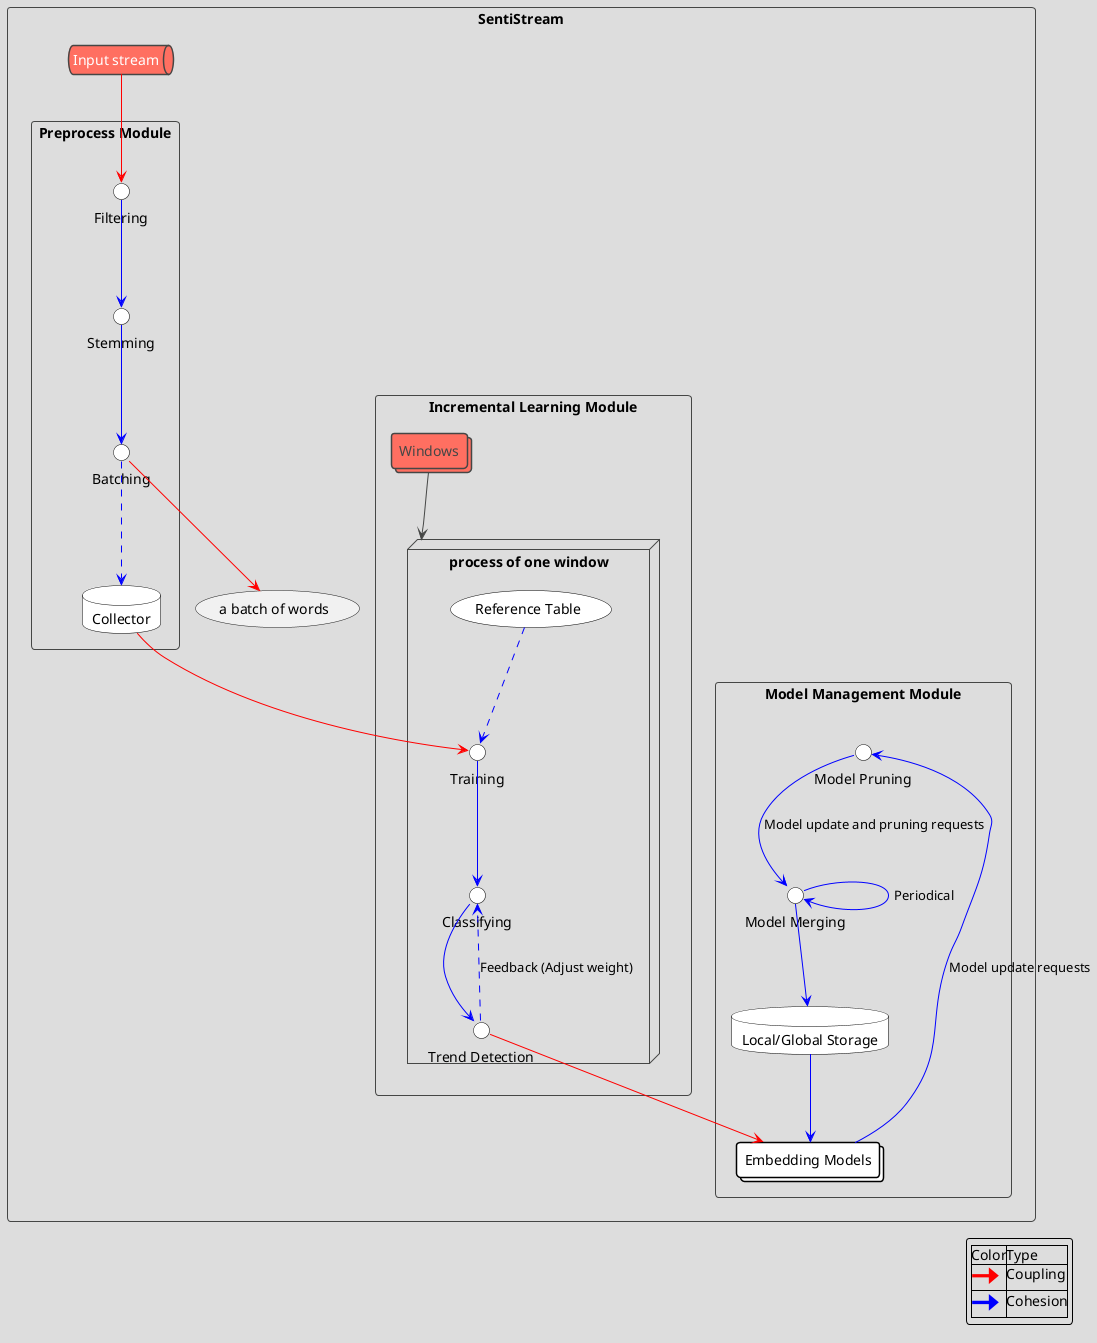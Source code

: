 @startuml q4
!theme toy
rectangle SentiStream {

    queue "Input stream" as inp
    (a batch of words) as batch
    rectangle "Preprocess Module" as 1 {
        circle Filtering as a1 #FFFFFF;line:000000;text:000000
        circle Stemming as a2 #FFFFFF;line:000000;text:000000
        circle Batching as a3 #FFFFFF;line:000000;text:000000
        database Collector as a4 #FFFFFF;line:000000;text:000000

        inp -[#red]-> a1
        a1 -[#blue]-> a2
        a2 -[#blue]-> a3
        a3 -[#red]-> batch
        a3 .[#blue].> a4

    }

    rectangle "Incremental Learning Module" as 2 {
        collections Windows 
        
        node "process of one window" as 1win {
            circle Training as b1 #FFFFFF;line:000000;text:000000
            usecase "Reference Table" as b2 #FFFFFF;line:000000;text:000000
            circle Classifying as b3 #FFFFFF;line:000000;text:000000
            circle "Trend Detection" as b4 #FFFFFF;line:000000;text:000000

            b2 .[#blue].> b1
            b1 -[#blue]-> b3
            b3 -[#blue]-> b4
            b4 .[#blue].> b3 : Feedback (Adjust weight)


        }
        Windows --> 1win
        
        
        a4 -[#red]-> b1
    }
    rectangle "Model Management Module" as 3 {
        circle "Model Pruning" as c1 #FFFFFF;line:000000;text:000000
        circle "Model Merging" as c2 #FFFFFF;line:000000;text:000000
        database "Local/Global Storage" as c3 #FFFFFF;line:000000;text:000000
        collections "Embedding Models" as c4 #FFFFFF;line:000000;text:000000
        
        c4 -[#blue]-> c1 : Model update requests
        c1 -[#blue]-> c2 : Model update and pruning requests
        c2 -[#blue]-> c2 : Periodical
        c2 -[#blue]-> c3 
        c3 -[#blue]-> c4
        b4 -[#red]-> c4
    }
}
legend right
	|Color|Type|
	|<color:red><size:40><&arrow-right></size></color>|Coupling|
	|<color:blue><size:40><&arrow-right></size></color>|Cohesion|
endlegend

@enduml
